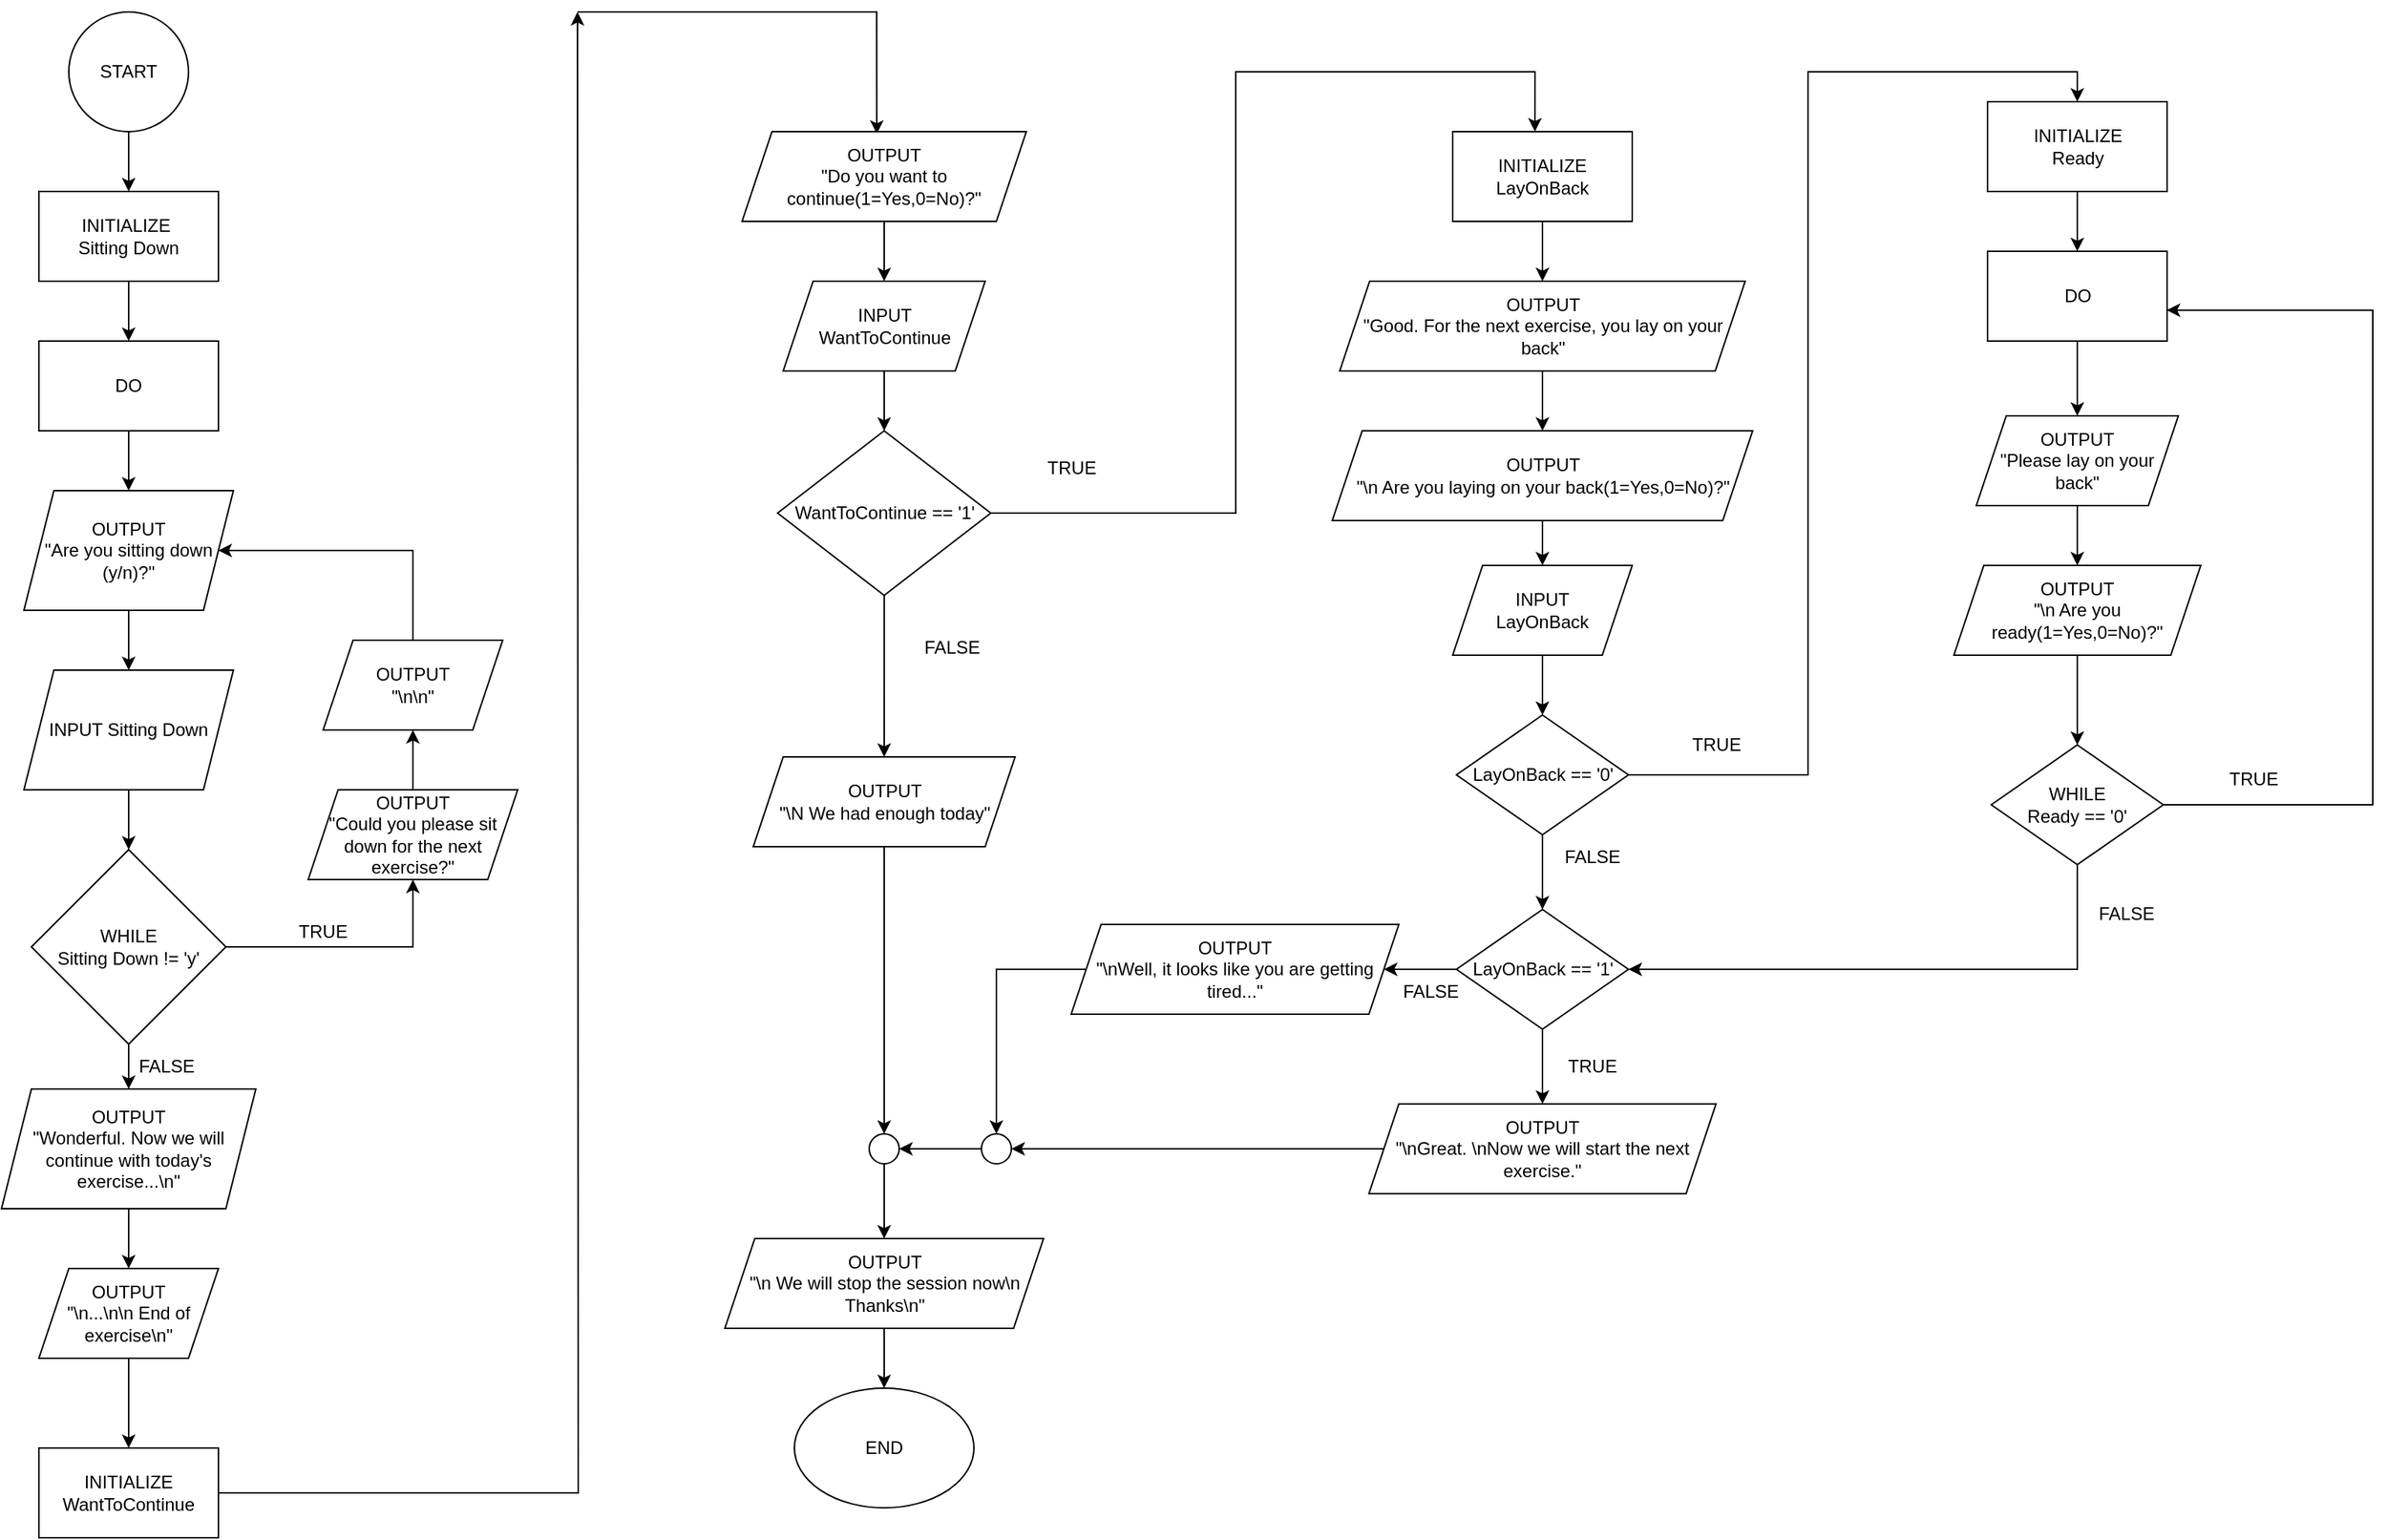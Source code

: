 <mxfile version="26.1.2" pages="2">
  <diagram name="Page-1" id="k9WRRL9MTCF_EUg9DVea">
    <mxGraphModel dx="956" dy="496" grid="1" gridSize="10" guides="1" tooltips="1" connect="1" arrows="1" fold="1" page="1" pageScale="1" pageWidth="850" pageHeight="1100" math="0" shadow="0">
      <root>
        <mxCell id="0" />
        <mxCell id="1" parent="0" />
        <mxCell id="rXoWBBxI0l50mG9PmL-o-3" style="edgeStyle=orthogonalEdgeStyle;rounded=0;orthogonalLoop=1;jettySize=auto;html=1;entryX=0.5;entryY=0;entryDx=0;entryDy=0;" edge="1" parent="1" source="rXoWBBxI0l50mG9PmL-o-1" target="rXoWBBxI0l50mG9PmL-o-2">
          <mxGeometry relative="1" as="geometry" />
        </mxCell>
        <mxCell id="rXoWBBxI0l50mG9PmL-o-1" value="START" style="ellipse;whiteSpace=wrap;html=1;aspect=fixed;" vertex="1" parent="1">
          <mxGeometry x="100" y="40" width="80" height="80" as="geometry" />
        </mxCell>
        <mxCell id="rXoWBBxI0l50mG9PmL-o-5" style="edgeStyle=orthogonalEdgeStyle;rounded=0;orthogonalLoop=1;jettySize=auto;html=1;entryX=0.5;entryY=0;entryDx=0;entryDy=0;" edge="1" parent="1" source="rXoWBBxI0l50mG9PmL-o-2" target="rXoWBBxI0l50mG9PmL-o-4">
          <mxGeometry relative="1" as="geometry" />
        </mxCell>
        <mxCell id="rXoWBBxI0l50mG9PmL-o-2" value="INITIALIZE&amp;nbsp;&lt;div&gt;Sitting Down&lt;/div&gt;" style="rounded=0;whiteSpace=wrap;html=1;" vertex="1" parent="1">
          <mxGeometry x="80" y="160" width="120" height="60" as="geometry" />
        </mxCell>
        <mxCell id="rXoWBBxI0l50mG9PmL-o-9" style="edgeStyle=orthogonalEdgeStyle;rounded=0;orthogonalLoop=1;jettySize=auto;html=1;entryX=0.5;entryY=0;entryDx=0;entryDy=0;" edge="1" parent="1" source="rXoWBBxI0l50mG9PmL-o-4" target="rXoWBBxI0l50mG9PmL-o-8">
          <mxGeometry relative="1" as="geometry" />
        </mxCell>
        <mxCell id="rXoWBBxI0l50mG9PmL-o-4" value="DO" style="rounded=0;whiteSpace=wrap;html=1;" vertex="1" parent="1">
          <mxGeometry x="80" y="260" width="120" height="60" as="geometry" />
        </mxCell>
        <mxCell id="rXoWBBxI0l50mG9PmL-o-11" style="edgeStyle=orthogonalEdgeStyle;rounded=0;orthogonalLoop=1;jettySize=auto;html=1;entryX=0.5;entryY=0;entryDx=0;entryDy=0;" edge="1" parent="1" source="rXoWBBxI0l50mG9PmL-o-8" target="rXoWBBxI0l50mG9PmL-o-10">
          <mxGeometry relative="1" as="geometry" />
        </mxCell>
        <mxCell id="rXoWBBxI0l50mG9PmL-o-8" value="OUTPUT&lt;div&gt;&quot;Are you sitting down (y/n)?&quot;&lt;/div&gt;" style="shape=parallelogram;perimeter=parallelogramPerimeter;whiteSpace=wrap;html=1;fixedSize=1;" vertex="1" parent="1">
          <mxGeometry x="70" y="360" width="140" height="80" as="geometry" />
        </mxCell>
        <mxCell id="rXoWBBxI0l50mG9PmL-o-13" style="edgeStyle=orthogonalEdgeStyle;rounded=0;orthogonalLoop=1;jettySize=auto;html=1;entryX=0.5;entryY=0;entryDx=0;entryDy=0;" edge="1" parent="1" source="rXoWBBxI0l50mG9PmL-o-10" target="rXoWBBxI0l50mG9PmL-o-12">
          <mxGeometry relative="1" as="geometry" />
        </mxCell>
        <mxCell id="rXoWBBxI0l50mG9PmL-o-10" value="INPUT Sitting Down" style="shape=parallelogram;perimeter=parallelogramPerimeter;whiteSpace=wrap;html=1;fixedSize=1;" vertex="1" parent="1">
          <mxGeometry x="70" y="480" width="140" height="80" as="geometry" />
        </mxCell>
        <mxCell id="rXoWBBxI0l50mG9PmL-o-14" style="edgeStyle=orthogonalEdgeStyle;rounded=0;orthogonalLoop=1;jettySize=auto;html=1;entryX=0.5;entryY=1;entryDx=0;entryDy=0;" edge="1" parent="1" source="rXoWBBxI0l50mG9PmL-o-12" target="rXoWBBxI0l50mG9PmL-o-16">
          <mxGeometry relative="1" as="geometry">
            <mxPoint x="320" y="540" as="targetPoint" />
          </mxGeometry>
        </mxCell>
        <mxCell id="rXoWBBxI0l50mG9PmL-o-23" style="edgeStyle=orthogonalEdgeStyle;rounded=0;orthogonalLoop=1;jettySize=auto;html=1;entryX=0.5;entryY=0;entryDx=0;entryDy=0;" edge="1" parent="1" source="rXoWBBxI0l50mG9PmL-o-12" target="rXoWBBxI0l50mG9PmL-o-21">
          <mxGeometry relative="1" as="geometry" />
        </mxCell>
        <mxCell id="rXoWBBxI0l50mG9PmL-o-12" value="WHILE&lt;div&gt;Sitting Down != &#39;y&#39;&lt;/div&gt;" style="rhombus;whiteSpace=wrap;html=1;" vertex="1" parent="1">
          <mxGeometry x="75" y="600" width="130" height="130" as="geometry" />
        </mxCell>
        <mxCell id="rXoWBBxI0l50mG9PmL-o-18" style="edgeStyle=orthogonalEdgeStyle;rounded=0;orthogonalLoop=1;jettySize=auto;html=1;entryX=0.5;entryY=1;entryDx=0;entryDy=0;" edge="1" parent="1" source="rXoWBBxI0l50mG9PmL-o-16" target="rXoWBBxI0l50mG9PmL-o-17">
          <mxGeometry relative="1" as="geometry" />
        </mxCell>
        <mxCell id="rXoWBBxI0l50mG9PmL-o-16" value="OUTPUT&lt;div&gt;&quot;Could you please sit down for the next exercise?&quot;&lt;/div&gt;" style="shape=parallelogram;perimeter=parallelogramPerimeter;whiteSpace=wrap;html=1;fixedSize=1;" vertex="1" parent="1">
          <mxGeometry x="260" y="560" width="140" height="60" as="geometry" />
        </mxCell>
        <mxCell id="rXoWBBxI0l50mG9PmL-o-19" style="edgeStyle=orthogonalEdgeStyle;rounded=0;orthogonalLoop=1;jettySize=auto;html=1;entryX=1;entryY=0.5;entryDx=0;entryDy=0;" edge="1" parent="1" source="rXoWBBxI0l50mG9PmL-o-17" target="rXoWBBxI0l50mG9PmL-o-8">
          <mxGeometry relative="1" as="geometry">
            <Array as="points">
              <mxPoint x="330" y="400" />
            </Array>
          </mxGeometry>
        </mxCell>
        <mxCell id="rXoWBBxI0l50mG9PmL-o-17" value="OUTPUT&lt;div&gt;&quot;\n\n&quot;&lt;/div&gt;" style="shape=parallelogram;perimeter=parallelogramPerimeter;whiteSpace=wrap;html=1;fixedSize=1;" vertex="1" parent="1">
          <mxGeometry x="270" y="460" width="120" height="60" as="geometry" />
        </mxCell>
        <mxCell id="rXoWBBxI0l50mG9PmL-o-20" value="TRUE" style="text;html=1;align=center;verticalAlign=middle;whiteSpace=wrap;rounded=0;" vertex="1" parent="1">
          <mxGeometry x="240" y="640" width="60" height="30" as="geometry" />
        </mxCell>
        <mxCell id="rXoWBBxI0l50mG9PmL-o-24" style="edgeStyle=orthogonalEdgeStyle;rounded=0;orthogonalLoop=1;jettySize=auto;html=1;entryX=0.5;entryY=0;entryDx=0;entryDy=0;" edge="1" parent="1" source="rXoWBBxI0l50mG9PmL-o-21" target="rXoWBBxI0l50mG9PmL-o-22">
          <mxGeometry relative="1" as="geometry" />
        </mxCell>
        <mxCell id="rXoWBBxI0l50mG9PmL-o-21" value="OUTPUT&lt;br&gt;&quot;Wonderful. Now we will continue with today&#39;s exercise...\n&quot;" style="shape=parallelogram;perimeter=parallelogramPerimeter;whiteSpace=wrap;html=1;fixedSize=1;" vertex="1" parent="1">
          <mxGeometry x="55" y="760" width="170" height="80" as="geometry" />
        </mxCell>
        <mxCell id="rXoWBBxI0l50mG9PmL-o-26" style="edgeStyle=orthogonalEdgeStyle;rounded=0;orthogonalLoop=1;jettySize=auto;html=1;entryX=0.5;entryY=0;entryDx=0;entryDy=0;" edge="1" parent="1" source="rXoWBBxI0l50mG9PmL-o-22" target="rXoWBBxI0l50mG9PmL-o-25">
          <mxGeometry relative="1" as="geometry" />
        </mxCell>
        <mxCell id="rXoWBBxI0l50mG9PmL-o-22" value="OUTPUT&lt;br&gt;&quot;\n...\n\n End of exercise\n&quot;" style="shape=parallelogram;perimeter=parallelogramPerimeter;whiteSpace=wrap;html=1;fixedSize=1;" vertex="1" parent="1">
          <mxGeometry x="80" y="880" width="120" height="60" as="geometry" />
        </mxCell>
        <mxCell id="rXoWBBxI0l50mG9PmL-o-27" style="edgeStyle=orthogonalEdgeStyle;rounded=0;orthogonalLoop=1;jettySize=auto;html=1;" edge="1" parent="1" source="rXoWBBxI0l50mG9PmL-o-25">
          <mxGeometry relative="1" as="geometry">
            <mxPoint x="440" y="40" as="targetPoint" />
          </mxGeometry>
        </mxCell>
        <mxCell id="rXoWBBxI0l50mG9PmL-o-25" value="INITIALIZE WantToContinue" style="rounded=0;whiteSpace=wrap;html=1;" vertex="1" parent="1">
          <mxGeometry x="80" y="1000" width="120" height="60" as="geometry" />
        </mxCell>
        <mxCell id="rXoWBBxI0l50mG9PmL-o-28" value="" style="endArrow=classic;html=1;rounded=0;entryX=0.474;entryY=0.024;entryDx=0;entryDy=0;entryPerimeter=0;" edge="1" parent="1" target="rXoWBBxI0l50mG9PmL-o-29">
          <mxGeometry width="50" height="50" relative="1" as="geometry">
            <mxPoint x="440" y="40" as="sourcePoint" />
            <mxPoint x="640" y="120" as="targetPoint" />
            <Array as="points">
              <mxPoint x="640" y="40" />
            </Array>
          </mxGeometry>
        </mxCell>
        <mxCell id="rXoWBBxI0l50mG9PmL-o-31" style="edgeStyle=orthogonalEdgeStyle;rounded=0;orthogonalLoop=1;jettySize=auto;html=1;entryX=0.5;entryY=0;entryDx=0;entryDy=0;" edge="1" parent="1" source="rXoWBBxI0l50mG9PmL-o-29" target="rXoWBBxI0l50mG9PmL-o-30">
          <mxGeometry relative="1" as="geometry" />
        </mxCell>
        <mxCell id="rXoWBBxI0l50mG9PmL-o-29" value="OUTPUT&lt;div&gt;&quot;Do you want to continue(1=Yes,0=No)?&quot;&lt;/div&gt;" style="shape=parallelogram;perimeter=parallelogramPerimeter;whiteSpace=wrap;html=1;fixedSize=1;" vertex="1" parent="1">
          <mxGeometry x="550" y="120" width="190" height="60" as="geometry" />
        </mxCell>
        <mxCell id="RrRbmeC6SAjir4YFqiHG-2" style="edgeStyle=orthogonalEdgeStyle;rounded=0;orthogonalLoop=1;jettySize=auto;html=1;entryX=0.5;entryY=0;entryDx=0;entryDy=0;" edge="1" parent="1" source="rXoWBBxI0l50mG9PmL-o-30" target="RrRbmeC6SAjir4YFqiHG-1">
          <mxGeometry relative="1" as="geometry" />
        </mxCell>
        <mxCell id="rXoWBBxI0l50mG9PmL-o-30" value="INPUT&lt;br&gt;WantToContinue" style="shape=parallelogram;perimeter=parallelogramPerimeter;whiteSpace=wrap;html=1;fixedSize=1;" vertex="1" parent="1">
          <mxGeometry x="577.5" y="220" width="135" height="60" as="geometry" />
        </mxCell>
        <mxCell id="RrRbmeC6SAjir4YFqiHG-35" style="edgeStyle=orthogonalEdgeStyle;rounded=0;orthogonalLoop=1;jettySize=auto;html=1;entryX=0.458;entryY=0;entryDx=0;entryDy=0;entryPerimeter=0;" edge="1" parent="1" source="RrRbmeC6SAjir4YFqiHG-1" target="RrRbmeC6SAjir4YFqiHG-4">
          <mxGeometry relative="1" as="geometry">
            <mxPoint x="880" y="80" as="targetPoint" />
            <Array as="points">
              <mxPoint x="880" y="375" />
              <mxPoint x="880" y="80" />
              <mxPoint x="1080" y="80" />
            </Array>
          </mxGeometry>
        </mxCell>
        <mxCell id="RrRbmeC6SAjir4YFqiHG-36" style="edgeStyle=orthogonalEdgeStyle;rounded=0;orthogonalLoop=1;jettySize=auto;html=1;entryX=0.5;entryY=0;entryDx=0;entryDy=0;" edge="1" parent="1" source="RrRbmeC6SAjir4YFqiHG-1" target="RrRbmeC6SAjir4YFqiHG-38">
          <mxGeometry relative="1" as="geometry">
            <mxPoint x="645.0" y="500" as="targetPoint" />
          </mxGeometry>
        </mxCell>
        <mxCell id="RrRbmeC6SAjir4YFqiHG-1" value="WantToContinue == &#39;1&#39;" style="rhombus;whiteSpace=wrap;html=1;" vertex="1" parent="1">
          <mxGeometry x="573.75" y="320" width="142.5" height="110" as="geometry" />
        </mxCell>
        <mxCell id="RrRbmeC6SAjir4YFqiHG-9" style="edgeStyle=orthogonalEdgeStyle;rounded=0;orthogonalLoop=1;jettySize=auto;html=1;" edge="1" parent="1" source="RrRbmeC6SAjir4YFqiHG-4" target="RrRbmeC6SAjir4YFqiHG-7">
          <mxGeometry relative="1" as="geometry" />
        </mxCell>
        <mxCell id="RrRbmeC6SAjir4YFqiHG-4" value="INITIALIZE LayOnBack" style="rounded=0;whiteSpace=wrap;html=1;" vertex="1" parent="1">
          <mxGeometry x="1025" y="120" width="120" height="60" as="geometry" />
        </mxCell>
        <mxCell id="RrRbmeC6SAjir4YFqiHG-10" style="edgeStyle=orthogonalEdgeStyle;rounded=0;orthogonalLoop=1;jettySize=auto;html=1;entryX=0.5;entryY=0;entryDx=0;entryDy=0;" edge="1" parent="1" source="RrRbmeC6SAjir4YFqiHG-7" target="RrRbmeC6SAjir4YFqiHG-8">
          <mxGeometry relative="1" as="geometry" />
        </mxCell>
        <mxCell id="RrRbmeC6SAjir4YFqiHG-7" value="OUTPUT&lt;div&gt;&quot;Good. For the next exercise, you lay on your back&quot;&lt;/div&gt;" style="shape=parallelogram;perimeter=parallelogramPerimeter;whiteSpace=wrap;html=1;fixedSize=1;" vertex="1" parent="1">
          <mxGeometry x="949.5" y="220" width="271" height="60" as="geometry" />
        </mxCell>
        <mxCell id="RrRbmeC6SAjir4YFqiHG-12" style="edgeStyle=orthogonalEdgeStyle;rounded=0;orthogonalLoop=1;jettySize=auto;html=1;entryX=0.5;entryY=0;entryDx=0;entryDy=0;" edge="1" parent="1" source="RrRbmeC6SAjir4YFqiHG-8" target="RrRbmeC6SAjir4YFqiHG-11">
          <mxGeometry relative="1" as="geometry" />
        </mxCell>
        <mxCell id="RrRbmeC6SAjir4YFqiHG-8" value="OUTPUT&lt;div&gt;&quot;\n Are you laying on your back(1=Yes,0=No)?&quot;&lt;/div&gt;" style="shape=parallelogram;perimeter=parallelogramPerimeter;whiteSpace=wrap;html=1;fixedSize=1;" vertex="1" parent="1">
          <mxGeometry x="944.5" y="320" width="281" height="60" as="geometry" />
        </mxCell>
        <mxCell id="RrRbmeC6SAjir4YFqiHG-14" style="edgeStyle=orthogonalEdgeStyle;rounded=0;orthogonalLoop=1;jettySize=auto;html=1;entryX=0.5;entryY=0;entryDx=0;entryDy=0;" edge="1" parent="1" source="RrRbmeC6SAjir4YFqiHG-11" target="RrRbmeC6SAjir4YFqiHG-13">
          <mxGeometry relative="1" as="geometry" />
        </mxCell>
        <mxCell id="RrRbmeC6SAjir4YFqiHG-11" value="INPUT&lt;div&gt;LayOnBack&lt;/div&gt;" style="shape=parallelogram;perimeter=parallelogramPerimeter;whiteSpace=wrap;html=1;fixedSize=1;" vertex="1" parent="1">
          <mxGeometry x="1025" y="410" width="120" height="60" as="geometry" />
        </mxCell>
        <mxCell id="RrRbmeC6SAjir4YFqiHG-17" style="edgeStyle=orthogonalEdgeStyle;rounded=0;orthogonalLoop=1;jettySize=auto;html=1;entryX=0.5;entryY=0;entryDx=0;entryDy=0;" edge="1" parent="1" source="RrRbmeC6SAjir4YFqiHG-13" target="RrRbmeC6SAjir4YFqiHG-18">
          <mxGeometry relative="1" as="geometry">
            <mxPoint x="1085" y="630" as="targetPoint" />
          </mxGeometry>
        </mxCell>
        <mxCell id="RrRbmeC6SAjir4YFqiHG-46" style="edgeStyle=orthogonalEdgeStyle;rounded=0;orthogonalLoop=1;jettySize=auto;html=1;entryX=0.5;entryY=0;entryDx=0;entryDy=0;" edge="1" parent="1" source="RrRbmeC6SAjir4YFqiHG-13" target="RrRbmeC6SAjir4YFqiHG-49">
          <mxGeometry relative="1" as="geometry">
            <mxPoint x="1085" y="640" as="targetPoint" />
          </mxGeometry>
        </mxCell>
        <mxCell id="RrRbmeC6SAjir4YFqiHG-13" value="LayOnBack == &#39;0&#39;" style="rhombus;whiteSpace=wrap;html=1;" vertex="1" parent="1">
          <mxGeometry x="1027.5" y="510" width="115" height="80" as="geometry" />
        </mxCell>
        <mxCell id="RrRbmeC6SAjir4YFqiHG-20" style="edgeStyle=orthogonalEdgeStyle;rounded=0;orthogonalLoop=1;jettySize=auto;html=1;entryX=0.5;entryY=0;entryDx=0;entryDy=0;" edge="1" parent="1" source="RrRbmeC6SAjir4YFqiHG-18" target="RrRbmeC6SAjir4YFqiHG-19">
          <mxGeometry relative="1" as="geometry" />
        </mxCell>
        <mxCell id="RrRbmeC6SAjir4YFqiHG-18" value="INITIALIZE&lt;div&gt;Ready&lt;/div&gt;" style="rounded=0;whiteSpace=wrap;html=1;" vertex="1" parent="1">
          <mxGeometry x="1382.5" y="100" width="120" height="60" as="geometry" />
        </mxCell>
        <mxCell id="RrRbmeC6SAjir4YFqiHG-23" style="edgeStyle=orthogonalEdgeStyle;rounded=0;orthogonalLoop=1;jettySize=auto;html=1;entryX=0.5;entryY=0;entryDx=0;entryDy=0;" edge="1" parent="1" source="RrRbmeC6SAjir4YFqiHG-19" target="RrRbmeC6SAjir4YFqiHG-22">
          <mxGeometry relative="1" as="geometry" />
        </mxCell>
        <mxCell id="RrRbmeC6SAjir4YFqiHG-19" value="DO" style="rounded=0;whiteSpace=wrap;html=1;" vertex="1" parent="1">
          <mxGeometry x="1382.5" y="200" width="120" height="60" as="geometry" />
        </mxCell>
        <mxCell id="RrRbmeC6SAjir4YFqiHG-27" style="edgeStyle=orthogonalEdgeStyle;rounded=0;orthogonalLoop=1;jettySize=auto;html=1;entryX=0.5;entryY=0;entryDx=0;entryDy=0;" edge="1" parent="1" source="RrRbmeC6SAjir4YFqiHG-22" target="RrRbmeC6SAjir4YFqiHG-25">
          <mxGeometry relative="1" as="geometry" />
        </mxCell>
        <mxCell id="RrRbmeC6SAjir4YFqiHG-22" value="OUTPUT&lt;div&gt;&quot;Please lay on your back&quot;&lt;/div&gt;" style="shape=parallelogram;perimeter=parallelogramPerimeter;whiteSpace=wrap;html=1;fixedSize=1;" vertex="1" parent="1">
          <mxGeometry x="1375" y="310" width="135" height="60" as="geometry" />
        </mxCell>
        <mxCell id="RrRbmeC6SAjir4YFqiHG-41" style="edgeStyle=orthogonalEdgeStyle;rounded=0;orthogonalLoop=1;jettySize=auto;html=1;entryX=0.998;entryY=0.656;entryDx=0;entryDy=0;entryPerimeter=0;" edge="1" parent="1" source="RrRbmeC6SAjir4YFqiHG-24" target="RrRbmeC6SAjir4YFqiHG-19">
          <mxGeometry relative="1" as="geometry">
            <mxPoint x="1620" y="240" as="targetPoint" />
            <Array as="points">
              <mxPoint x="1640" y="570" />
              <mxPoint x="1640" y="239" />
            </Array>
          </mxGeometry>
        </mxCell>
        <mxCell id="RrRbmeC6SAjir4YFqiHG-43" style="edgeStyle=orthogonalEdgeStyle;rounded=0;orthogonalLoop=1;jettySize=auto;html=1;entryX=1;entryY=0.5;entryDx=0;entryDy=0;" edge="1" parent="1" source="RrRbmeC6SAjir4YFqiHG-24" target="RrRbmeC6SAjir4YFqiHG-49">
          <mxGeometry relative="1" as="geometry">
            <mxPoint x="1442.5" y="680" as="targetPoint" />
            <Array as="points">
              <mxPoint x="1443" y="680" />
            </Array>
          </mxGeometry>
        </mxCell>
        <mxCell id="RrRbmeC6SAjir4YFqiHG-24" value="WHILE&lt;div&gt;Ready == &#39;0&#39;&lt;/div&gt;" style="rhombus;whiteSpace=wrap;html=1;" vertex="1" parent="1">
          <mxGeometry x="1385" y="530" width="115" height="80" as="geometry" />
        </mxCell>
        <mxCell id="RrRbmeC6SAjir4YFqiHG-26" style="edgeStyle=orthogonalEdgeStyle;rounded=0;orthogonalLoop=1;jettySize=auto;html=1;entryX=0.5;entryY=0;entryDx=0;entryDy=0;" edge="1" parent="1" source="RrRbmeC6SAjir4YFqiHG-25" target="RrRbmeC6SAjir4YFqiHG-24">
          <mxGeometry relative="1" as="geometry" />
        </mxCell>
        <mxCell id="RrRbmeC6SAjir4YFqiHG-25" value="OUTPUT&lt;div&gt;&quot;\n Are you ready(1=Yes,0=No)?&quot;&lt;/div&gt;" style="shape=parallelogram;perimeter=parallelogramPerimeter;whiteSpace=wrap;html=1;fixedSize=1;" vertex="1" parent="1">
          <mxGeometry x="1360" y="410" width="165" height="60" as="geometry" />
        </mxCell>
        <mxCell id="RrRbmeC6SAjir4YFqiHG-33" value="TRUE" style="text;html=1;align=center;verticalAlign=middle;resizable=0;points=[];autosize=1;strokeColor=none;fillColor=none;" vertex="1" parent="1">
          <mxGeometry x="740" y="330" width="60" height="30" as="geometry" />
        </mxCell>
        <mxCell id="RrRbmeC6SAjir4YFqiHG-34" value="FALSE" style="text;html=1;align=center;verticalAlign=middle;resizable=0;points=[];autosize=1;strokeColor=none;fillColor=none;" vertex="1" parent="1">
          <mxGeometry x="660" y="450" width="60" height="30" as="geometry" />
        </mxCell>
        <mxCell id="RrRbmeC6SAjir4YFqiHG-62" style="edgeStyle=orthogonalEdgeStyle;rounded=0;orthogonalLoop=1;jettySize=auto;html=1;entryX=0.5;entryY=0;entryDx=0;entryDy=0;" edge="1" parent="1" source="RrRbmeC6SAjir4YFqiHG-38" target="RrRbmeC6SAjir4YFqiHG-60">
          <mxGeometry relative="1" as="geometry" />
        </mxCell>
        <mxCell id="RrRbmeC6SAjir4YFqiHG-38" value="OUTPUT&lt;div&gt;&quot;\N We had enough today&quot;&lt;/div&gt;" style="shape=parallelogram;perimeter=parallelogramPerimeter;whiteSpace=wrap;html=1;fixedSize=1;" vertex="1" parent="1">
          <mxGeometry x="557.5" y="538" width="175" height="60" as="geometry" />
        </mxCell>
        <mxCell id="RrRbmeC6SAjir4YFqiHG-69" style="edgeStyle=orthogonalEdgeStyle;rounded=0;orthogonalLoop=1;jettySize=auto;html=1;" edge="1" parent="1" source="RrRbmeC6SAjir4YFqiHG-39" target="RrRbmeC6SAjir4YFqiHG-68">
          <mxGeometry relative="1" as="geometry" />
        </mxCell>
        <mxCell id="RrRbmeC6SAjir4YFqiHG-39" value="OUTPUT&lt;div&gt;&quot;\n We will stop the session now\n Thanks\n&quot;&lt;/div&gt;" style="shape=parallelogram;perimeter=parallelogramPerimeter;whiteSpace=wrap;html=1;fixedSize=1;" vertex="1" parent="1">
          <mxGeometry x="538.5" y="860" width="213" height="60" as="geometry" />
        </mxCell>
        <mxCell id="RrRbmeC6SAjir4YFqiHG-42" value="TRUE" style="text;html=1;align=center;verticalAlign=middle;resizable=0;points=[];autosize=1;strokeColor=none;fillColor=none;" vertex="1" parent="1">
          <mxGeometry x="1530" y="538" width="60" height="30" as="geometry" />
        </mxCell>
        <mxCell id="RrRbmeC6SAjir4YFqiHG-44" value="FALSE" style="text;html=1;align=center;verticalAlign=middle;resizable=0;points=[];autosize=1;strokeColor=none;fillColor=none;" vertex="1" parent="1">
          <mxGeometry x="1445" y="628" width="60" height="30" as="geometry" />
        </mxCell>
        <mxCell id="RrRbmeC6SAjir4YFqiHG-45" value="TRUE" style="text;html=1;align=center;verticalAlign=middle;resizable=0;points=[];autosize=1;strokeColor=none;fillColor=none;" vertex="1" parent="1">
          <mxGeometry x="1170.5" y="515" width="60" height="30" as="geometry" />
        </mxCell>
        <mxCell id="RrRbmeC6SAjir4YFqiHG-47" value="FALSE" style="text;html=1;align=center;verticalAlign=middle;resizable=0;points=[];autosize=1;strokeColor=none;fillColor=none;" vertex="1" parent="1">
          <mxGeometry x="1087.5" y="590" width="60" height="30" as="geometry" />
        </mxCell>
        <mxCell id="RrRbmeC6SAjir4YFqiHG-52" style="edgeStyle=orthogonalEdgeStyle;rounded=0;orthogonalLoop=1;jettySize=auto;html=1;entryX=0.5;entryY=0;entryDx=0;entryDy=0;" edge="1" parent="1" source="RrRbmeC6SAjir4YFqiHG-49" target="RrRbmeC6SAjir4YFqiHG-51">
          <mxGeometry relative="1" as="geometry" />
        </mxCell>
        <mxCell id="RrRbmeC6SAjir4YFqiHG-56" style="edgeStyle=orthogonalEdgeStyle;rounded=0;orthogonalLoop=1;jettySize=auto;html=1;entryX=1;entryY=0.5;entryDx=0;entryDy=0;" edge="1" parent="1" source="RrRbmeC6SAjir4YFqiHG-49" target="RrRbmeC6SAjir4YFqiHG-55">
          <mxGeometry relative="1" as="geometry" />
        </mxCell>
        <mxCell id="RrRbmeC6SAjir4YFqiHG-49" value="LayOnBack == &#39;1&#39;" style="rhombus;whiteSpace=wrap;html=1;" vertex="1" parent="1">
          <mxGeometry x="1027.5" y="640" width="115" height="80" as="geometry" />
        </mxCell>
        <mxCell id="RrRbmeC6SAjir4YFqiHG-66" style="edgeStyle=orthogonalEdgeStyle;rounded=0;orthogonalLoop=1;jettySize=auto;html=1;entryX=1;entryY=0.5;entryDx=0;entryDy=0;" edge="1" parent="1" source="RrRbmeC6SAjir4YFqiHG-51" target="RrRbmeC6SAjir4YFqiHG-65">
          <mxGeometry relative="1" as="geometry" />
        </mxCell>
        <mxCell id="RrRbmeC6SAjir4YFqiHG-51" value="OUTPUT&lt;br&gt;&quot;\nGreat. \nNow we will start the next exercise.&quot;" style="shape=parallelogram;perimeter=parallelogramPerimeter;whiteSpace=wrap;html=1;fixedSize=1;" vertex="1" parent="1">
          <mxGeometry x="969" y="770" width="232" height="60" as="geometry" />
        </mxCell>
        <mxCell id="RrRbmeC6SAjir4YFqiHG-53" value="TRUE" style="text;html=1;align=center;verticalAlign=middle;resizable=0;points=[];autosize=1;strokeColor=none;fillColor=none;" vertex="1" parent="1">
          <mxGeometry x="1087.5" y="730" width="60" height="30" as="geometry" />
        </mxCell>
        <mxCell id="RrRbmeC6SAjir4YFqiHG-59" style="edgeStyle=orthogonalEdgeStyle;rounded=0;orthogonalLoop=1;jettySize=auto;html=1;entryX=0.5;entryY=0;entryDx=0;entryDy=0;" edge="1" parent="1" source="RrRbmeC6SAjir4YFqiHG-55" target="RrRbmeC6SAjir4YFqiHG-65">
          <mxGeometry relative="1" as="geometry">
            <mxPoint x="720" y="760" as="targetPoint" />
          </mxGeometry>
        </mxCell>
        <mxCell id="RrRbmeC6SAjir4YFqiHG-55" value="OUTPUT&lt;div&gt;&quot;\nWell, it looks like you are getting tired...&quot;&lt;/div&gt;" style="shape=parallelogram;perimeter=parallelogramPerimeter;whiteSpace=wrap;html=1;fixedSize=1;" vertex="1" parent="1">
          <mxGeometry x="770" y="650" width="219" height="60" as="geometry" />
        </mxCell>
        <mxCell id="RrRbmeC6SAjir4YFqiHG-63" style="edgeStyle=orthogonalEdgeStyle;rounded=0;orthogonalLoop=1;jettySize=auto;html=1;entryX=0.5;entryY=0;entryDx=0;entryDy=0;" edge="1" parent="1" source="RrRbmeC6SAjir4YFqiHG-60" target="RrRbmeC6SAjir4YFqiHG-39">
          <mxGeometry relative="1" as="geometry" />
        </mxCell>
        <mxCell id="RrRbmeC6SAjir4YFqiHG-60" value="" style="ellipse;whiteSpace=wrap;html=1;aspect=fixed;" vertex="1" parent="1">
          <mxGeometry x="635" y="790" width="20" height="20" as="geometry" />
        </mxCell>
        <mxCell id="RrRbmeC6SAjir4YFqiHG-67" style="edgeStyle=orthogonalEdgeStyle;rounded=0;orthogonalLoop=1;jettySize=auto;html=1;exitX=0;exitY=0.5;exitDx=0;exitDy=0;entryX=1;entryY=0.5;entryDx=0;entryDy=0;" edge="1" parent="1" source="RrRbmeC6SAjir4YFqiHG-65" target="RrRbmeC6SAjir4YFqiHG-60">
          <mxGeometry relative="1" as="geometry" />
        </mxCell>
        <mxCell id="RrRbmeC6SAjir4YFqiHG-65" value="" style="ellipse;whiteSpace=wrap;html=1;aspect=fixed;" vertex="1" parent="1">
          <mxGeometry x="710" y="790" width="20" height="20" as="geometry" />
        </mxCell>
        <mxCell id="RrRbmeC6SAjir4YFqiHG-68" value="END" style="ellipse;whiteSpace=wrap;html=1;" vertex="1" parent="1">
          <mxGeometry x="585" y="960" width="120" height="80" as="geometry" />
        </mxCell>
        <mxCell id="RrRbmeC6SAjir4YFqiHG-70" value="FALSE" style="text;html=1;align=center;verticalAlign=middle;resizable=0;points=[];autosize=1;strokeColor=none;fillColor=none;" vertex="1" parent="1">
          <mxGeometry x="135" y="730" width="60" height="30" as="geometry" />
        </mxCell>
        <mxCell id="RrRbmeC6SAjir4YFqiHG-71" value="FALSE" style="text;html=1;align=center;verticalAlign=middle;resizable=0;points=[];autosize=1;strokeColor=none;fillColor=none;" vertex="1" parent="1">
          <mxGeometry x="980" y="680" width="60" height="30" as="geometry" />
        </mxCell>
      </root>
    </mxGraphModel>
  </diagram>
  <diagram id="8EQoepDnOfzuNN4Xfwp6" name="Page-2">
    <mxGraphModel dx="1434" dy="744" grid="1" gridSize="10" guides="1" tooltips="1" connect="1" arrows="1" fold="1" page="1" pageScale="1" pageWidth="850" pageHeight="1100" math="0" shadow="0">
      <root>
        <mxCell id="0" />
        <mxCell id="1" parent="0" />
      </root>
    </mxGraphModel>
  </diagram>
</mxfile>
